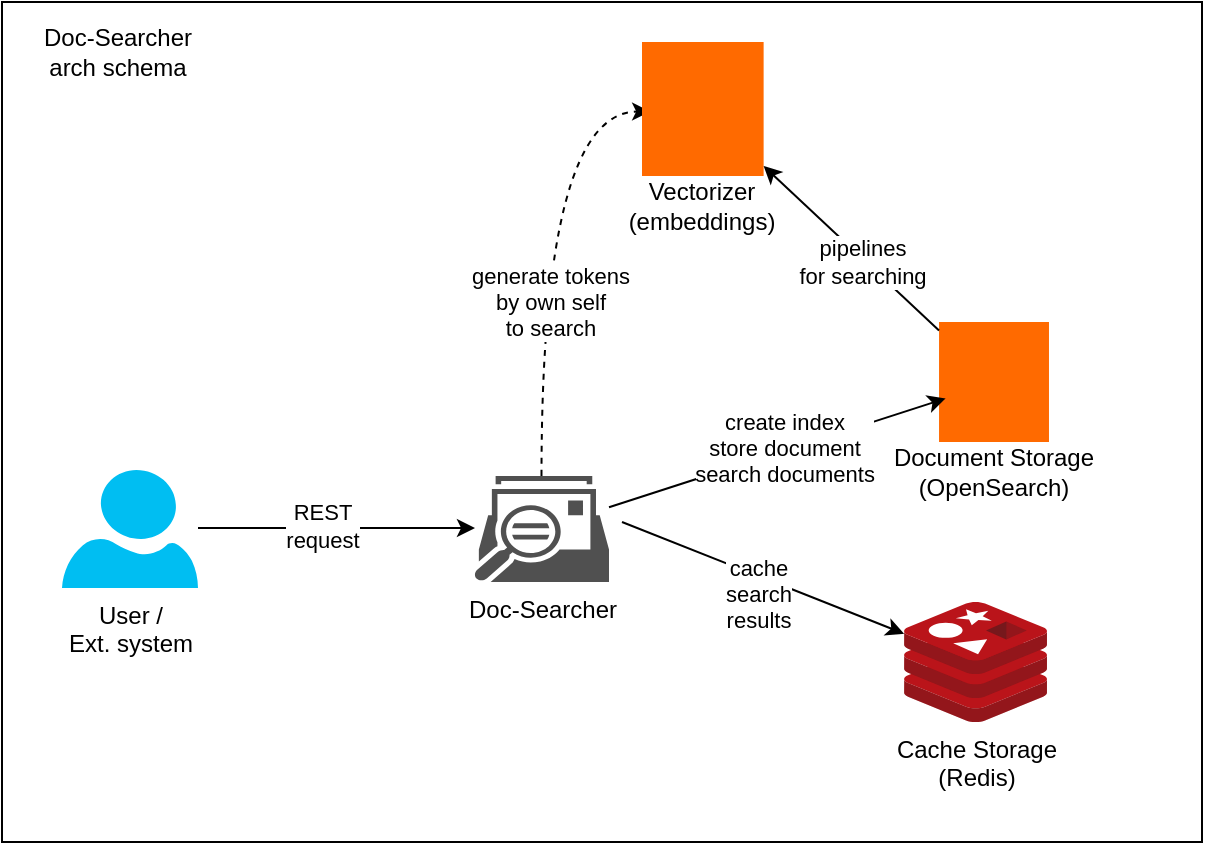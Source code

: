 <mxfile version="26.1.1">
  <diagram name="Page-1" id="-H_mtQnk-PTXWXPvYvuk">
    <mxGraphModel dx="2124" dy="1525" grid="1" gridSize="10" guides="1" tooltips="1" connect="1" arrows="1" fold="1" page="1" pageScale="1" pageWidth="1169" pageHeight="827" math="0" shadow="0">
      <root>
        <mxCell id="0" />
        <mxCell id="1" parent="0" />
        <mxCell id="buNy8_pUZ31k1adDsSU7-52" value="" style="rounded=0;whiteSpace=wrap;html=1;" parent="1" vertex="1">
          <mxGeometry x="-1080" y="-800" width="600" height="420" as="geometry" />
        </mxCell>
        <mxCell id="buNy8_pUZ31k1adDsSU7-5" value="Cache Storage&lt;div&gt;(Redis)&lt;/div&gt;" style="image;sketch=0;aspect=fixed;html=1;points=[];align=center;fontSize=12;image=img/lib/mscae/Cache_Redis_Product.svg;" parent="1" vertex="1">
          <mxGeometry x="-628.94" y="-500" width="71.43" height="60" as="geometry" />
        </mxCell>
        <mxCell id="buNy8_pUZ31k1adDsSU7-12" style="rounded=0;orthogonalLoop=1;jettySize=auto;html=1;startArrow=none;startFill=0;" parent="1" target="buNy8_pUZ31k1adDsSU7-5" edge="1">
          <mxGeometry relative="1" as="geometry">
            <mxPoint x="-770" y="-540" as="sourcePoint" />
          </mxGeometry>
        </mxCell>
        <mxCell id="buNy8_pUZ31k1adDsSU7-20" value="cache&lt;div&gt;search&lt;/div&gt;&lt;div&gt;results&lt;/div&gt;" style="edgeLabel;html=1;align=center;verticalAlign=middle;resizable=0;points=[];" parent="buNy8_pUZ31k1adDsSU7-12" vertex="1" connectable="0">
          <mxGeometry x="0.149" y="1" relative="1" as="geometry">
            <mxPoint x="-14" y="5" as="offset" />
          </mxGeometry>
        </mxCell>
        <mxCell id="buNy8_pUZ31k1adDsSU7-14" style="edgeStyle=orthogonalEdgeStyle;rounded=0;orthogonalLoop=1;jettySize=auto;html=1;" parent="1" source="buNy8_pUZ31k1adDsSU7-13" edge="1">
          <mxGeometry relative="1" as="geometry">
            <mxPoint x="-843.5" y="-537" as="targetPoint" />
          </mxGeometry>
        </mxCell>
        <mxCell id="buNy8_pUZ31k1adDsSU7-41" value="REST&lt;div&gt;request&lt;/div&gt;" style="edgeLabel;html=1;align=center;verticalAlign=middle;resizable=0;points=[];" parent="buNy8_pUZ31k1adDsSU7-14" vertex="1" connectable="0">
          <mxGeometry x="-0.112" y="1" relative="1" as="geometry">
            <mxPoint as="offset" />
          </mxGeometry>
        </mxCell>
        <mxCell id="buNy8_pUZ31k1adDsSU7-13" value="User /&lt;div&gt;Ext. system&lt;/div&gt;" style="verticalLabelPosition=bottom;html=1;verticalAlign=top;align=center;strokeColor=none;fillColor=#00BEF2;shape=mxgraph.azure.user;" parent="1" vertex="1">
          <mxGeometry x="-1050" y="-566" width="68" height="59" as="geometry" />
        </mxCell>
        <mxCell id="buNy8_pUZ31k1adDsSU7-53" value="Doc-Searcher&lt;br&gt;&lt;div&gt;arch schema&lt;/div&gt;" style="text;html=1;align=center;verticalAlign=middle;whiteSpace=wrap;rounded=0;" parent="1" vertex="1">
          <mxGeometry x="-1062" y="-790" width="80" height="30" as="geometry" />
        </mxCell>
        <mxCell id="OwCzORSGEEuwbx6bZ-3u-12" style="rounded=0;orthogonalLoop=1;jettySize=auto;html=1;entryX=0.067;entryY=0.519;entryDx=0;entryDy=0;entryPerimeter=0;edgeStyle=orthogonalEdgeStyle;curved=1;dashed=1;" edge="1" parent="1" source="OwCzORSGEEuwbx6bZ-3u-5" target="OwCzORSGEEuwbx6bZ-3u-6">
          <mxGeometry relative="1" as="geometry">
            <Array as="points">
              <mxPoint x="-810" y="-745" />
            </Array>
          </mxGeometry>
        </mxCell>
        <mxCell id="OwCzORSGEEuwbx6bZ-3u-14" value="generate&amp;nbsp;&lt;span style=&quot;background-color: light-dark(#ffffff, var(--ge-dark-color, #121212)); color: light-dark(rgb(0, 0, 0), rgb(255, 255, 255));&quot;&gt;tokens&lt;/span&gt;&lt;div&gt;by own self&lt;br&gt;&lt;div&gt;&lt;span style=&quot;background-color: light-dark(#ffffff, var(--ge-dark-color, #121212)); color: light-dark(rgb(0, 0, 0), rgb(255, 255, 255));&quot;&gt;to search&lt;/span&gt;&lt;/div&gt;&lt;/div&gt;" style="edgeLabel;html=1;align=center;verticalAlign=middle;resizable=0;points=[];" vertex="1" connectable="0" parent="OwCzORSGEEuwbx6bZ-3u-12">
          <mxGeometry x="-0.162" y="-4" relative="1" as="geometry">
            <mxPoint y="12" as="offset" />
          </mxGeometry>
        </mxCell>
        <mxCell id="OwCzORSGEEuwbx6bZ-3u-5" value="Doc-Searcher" style="sketch=0;pointerEvents=1;shadow=0;dashed=0;html=1;strokeColor=none;fillColor=#505050;labelPosition=center;verticalLabelPosition=bottom;verticalAlign=top;outlineConnect=0;align=center;shape=mxgraph.office.communications.discovery_search_mailbox;" vertex="1" parent="1">
          <mxGeometry x="-844" y="-563" width="67.5" height="53" as="geometry" />
        </mxCell>
        <mxCell id="OwCzORSGEEuwbx6bZ-3u-6" value="" style="points=[];aspect=fixed;html=1;align=center;shadow=0;dashed=0;fillColor=#FF6A00;strokeColor=none;shape=mxgraph.alibaba_cloud.nlp_natural_language_processing;" vertex="1" parent="1">
          <mxGeometry x="-760" y="-780" width="60.81" height="67" as="geometry" />
        </mxCell>
        <mxCell id="OwCzORSGEEuwbx6bZ-3u-7" value="Vectorizer&lt;div&gt;(embeddings)&lt;/div&gt;" style="text;html=1;align=center;verticalAlign=middle;whiteSpace=wrap;rounded=0;" vertex="1" parent="1">
          <mxGeometry x="-760" y="-713" width="60" height="30" as="geometry" />
        </mxCell>
        <mxCell id="OwCzORSGEEuwbx6bZ-3u-8" value="" style="points=[];aspect=fixed;html=1;align=center;shadow=0;dashed=0;fillColor=#FF6A00;strokeColor=none;shape=mxgraph.alibaba_cloud.elasticsearch;" vertex="1" parent="1">
          <mxGeometry x="-611.48" y="-640" width="54.97" height="60" as="geometry" />
        </mxCell>
        <mxCell id="OwCzORSGEEuwbx6bZ-3u-9" value="Document Storage&lt;div&gt;(OpenSearch)&lt;/div&gt;" style="text;html=1;align=center;verticalAlign=middle;whiteSpace=wrap;rounded=0;" vertex="1" parent="1">
          <mxGeometry x="-639" y="-580" width="110" height="30" as="geometry" />
        </mxCell>
        <mxCell id="OwCzORSGEEuwbx6bZ-3u-10" style="rounded=0;orthogonalLoop=1;jettySize=auto;html=1;entryX=0.06;entryY=0.637;entryDx=0;entryDy=0;entryPerimeter=0;" edge="1" parent="1" source="OwCzORSGEEuwbx6bZ-3u-5" target="OwCzORSGEEuwbx6bZ-3u-8">
          <mxGeometry relative="1" as="geometry" />
        </mxCell>
        <mxCell id="OwCzORSGEEuwbx6bZ-3u-13" value="create index&lt;div&gt;store document&lt;/div&gt;&lt;div&gt;search documents&lt;/div&gt;" style="edgeLabel;html=1;align=center;verticalAlign=middle;resizable=0;points=[];" vertex="1" connectable="0" parent="OwCzORSGEEuwbx6bZ-3u-10">
          <mxGeometry x="-0.005" y="3" relative="1" as="geometry">
            <mxPoint x="4" as="offset" />
          </mxGeometry>
        </mxCell>
        <mxCell id="OwCzORSGEEuwbx6bZ-3u-11" style="rounded=0;orthogonalLoop=1;jettySize=auto;html=1;" edge="1" parent="1" source="OwCzORSGEEuwbx6bZ-3u-8" target="OwCzORSGEEuwbx6bZ-3u-6">
          <mxGeometry relative="1" as="geometry" />
        </mxCell>
        <mxCell id="OwCzORSGEEuwbx6bZ-3u-15" value="pipelines&lt;div&gt;for&amp;nbsp;&lt;span style=&quot;background-color: light-dark(#ffffff, var(--ge-dark-color, #121212)); color: light-dark(rgb(0, 0, 0), rgb(255, 255, 255));&quot;&gt;searching&lt;/span&gt;&lt;/div&gt;" style="edgeLabel;html=1;align=center;verticalAlign=middle;resizable=0;points=[];" vertex="1" connectable="0" parent="OwCzORSGEEuwbx6bZ-3u-11">
          <mxGeometry x="0.067" y="-2" relative="1" as="geometry">
            <mxPoint x="7" y="11" as="offset" />
          </mxGeometry>
        </mxCell>
      </root>
    </mxGraphModel>
  </diagram>
</mxfile>
